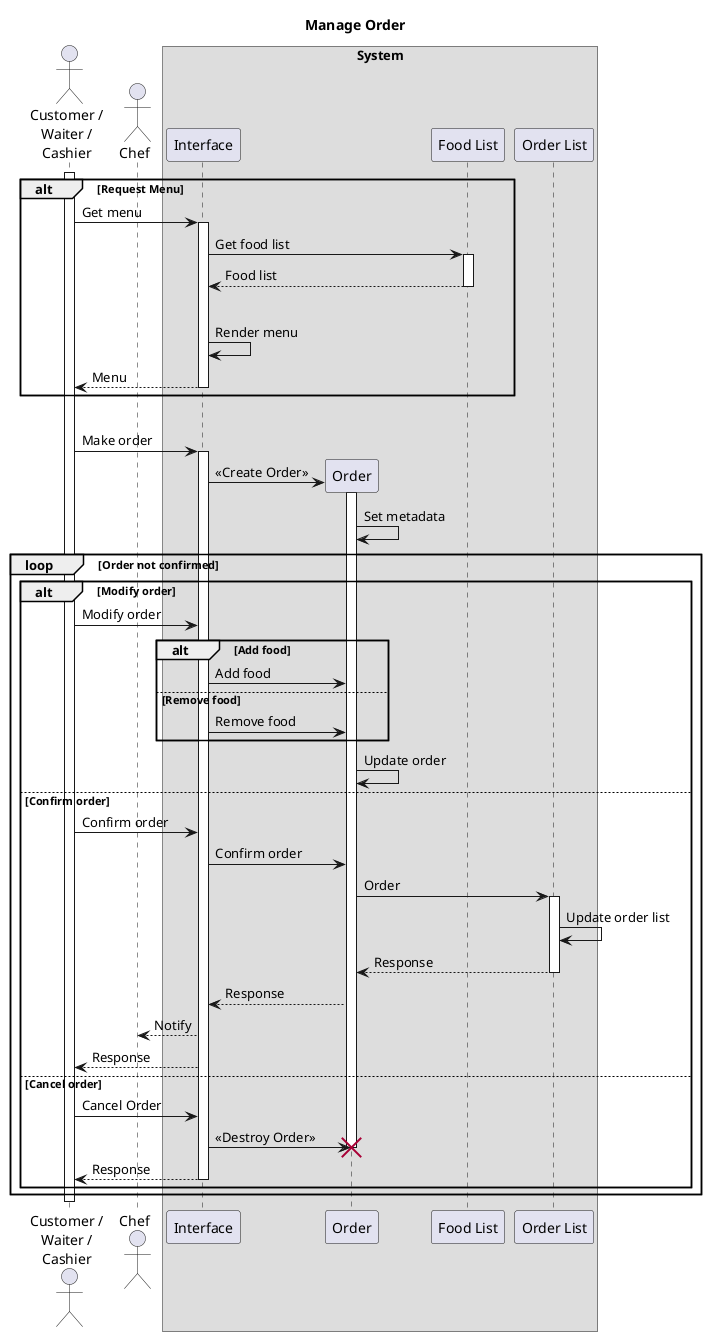 @startuml Manage Order

title Manage Order

actor "Customer /\nWaiter /\nCashier" as Maker
actor Chef
box System
    participant Interface
    participant Order
    participant "Food List" as Foods
    participant "Order List" as Orders
end box

activate Maker

alt Request Menu
    Maker -> Interface ++ : Get menu

    Interface -> Foods ++ : Get food list
    return Food list
    |||
    Interface -> Interface : Render menu
    return Menu
end

|||

Maker -> Interface ++ : Make order

Interface -> Order ** : <<Create Order>>
activate Order

Order -> Order: Set metadata

loop Order not confirmed
    alt Modify order
        Maker -> Interface: Modify order

        alt Add food
            Interface -> Order: Add food
        else Remove food
            Interface -> Order: Remove food
        end

        Order -> Order: Update order
    else Confirm order
        Maker -> Interface: Confirm order
            Interface -> Order: Confirm order
                Order -> Orders ++ : Order
                    Orders -> Orders : Update order list
                return Response
            Order --> Interface: Response
        Interface --> Chef: Notify
        Interface --> Maker: Response
    else Cancel order
        Maker -> Interface: Cancel Order
        
        Interface -> Order !! : <<Destroy Order>>
        deactivate Order

        return Response
    end
end

deactivate Maker

@enduml